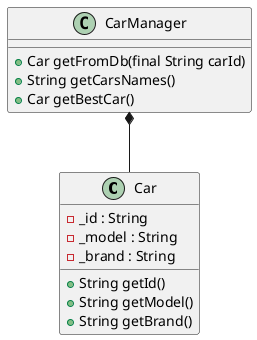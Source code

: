@startuml
class Car {
    - _id : String
    - _model : String
    - _brand : String
    + String getId()
    + String getModel()
    + String getBrand()
}
class CarManager {
    + Car getFromDb(final String carId)
    + String getCarsNames()
    + Car getBestCar()
}
CarManager *-- Car
@enduml
